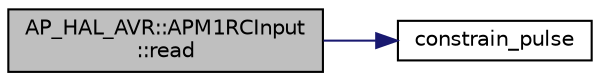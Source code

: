 digraph "AP_HAL_AVR::APM1RCInput::read"
{
 // INTERACTIVE_SVG=YES
  edge [fontname="Helvetica",fontsize="10",labelfontname="Helvetica",labelfontsize="10"];
  node [fontname="Helvetica",fontsize="10",shape=record];
  rankdir="LR";
  Node1 [label="AP_HAL_AVR::APM1RCInput\l::read",height=0.2,width=0.4,color="black", fillcolor="grey75", style="filled" fontcolor="black"];
  Node1 -> Node2 [color="midnightblue",fontsize="10",style="solid",fontname="Helvetica"];
  Node2 [label="constrain_pulse",height=0.2,width=0.4,color="black", fillcolor="white", style="filled",URL="$RCInput__APM1_8cpp.html#a0c3de1df5697aaaed74055c629b97d2f"];
}
